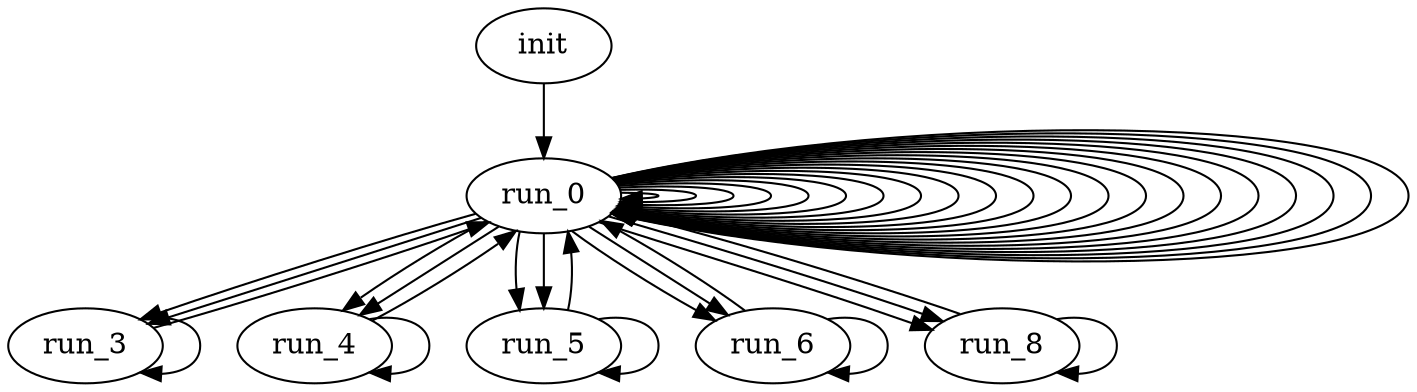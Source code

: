 digraph PLIC_Memory_Manager {  graph [rankdir=TD];  
-1->0;
-1[ label =" init "];
0->0;
0->0;
0->0;
0->0;
0->0;
0->0;
0->0;
0->0;
0->0;
0->3;
0->3;
0->4;
0->4;
0->5;
0->5;
0->6;
0->6;
0->8;
0->8;
0->0;
0->0;
0->0;
0->0;
0->0;
0->0;
0->0;
0->0;
0->0;
0->0;
0->0;
0->0;
0[ label ="run_0"];
3->0;
3->3;
3[ label ="run_3"];
4->0;
4->4;
4[ label ="run_4"];
5->0;
5->5;
5[ label ="run_5"];
6->0;
6->6;
6[ label ="run_6"];
8->0;
8->8;
8[ label ="run_8"];
}

